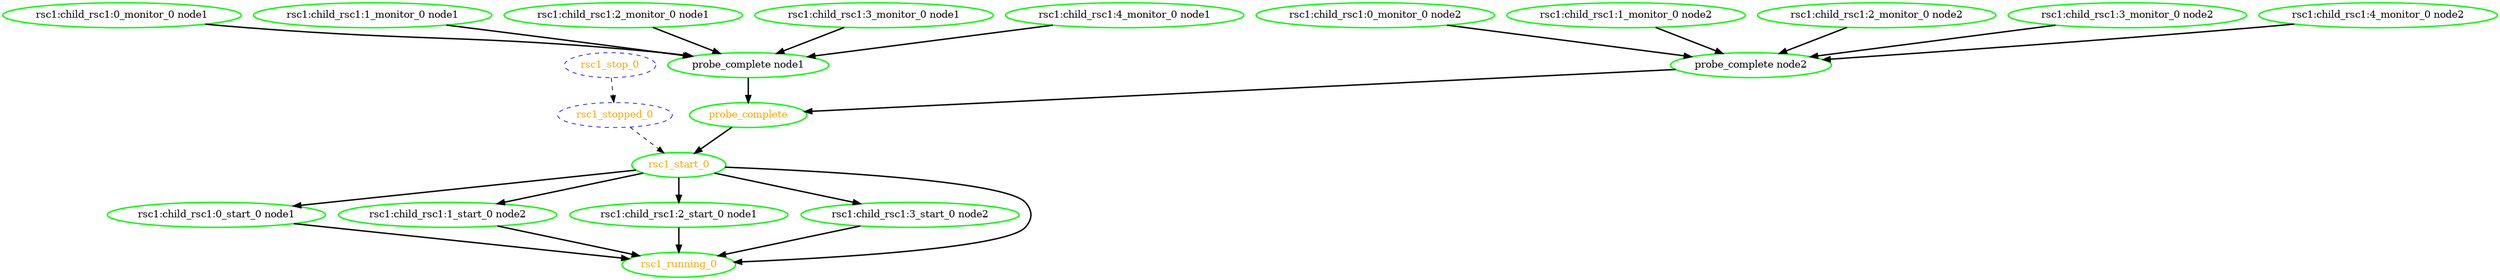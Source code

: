 digraph "g" {
	size = "30,30"
"probe_complete" [ style=bold color="green" fontcolor="orange" ]
"probe_complete node1" [ style=bold color="green" fontcolor="black" ]
"rsc1:child_rsc1:0_monitor_0 node1" [ style=bold color="green" fontcolor="black" ]
"rsc1:child_rsc1:1_monitor_0 node1" [ style=bold color="green" fontcolor="black" ]
"rsc1:child_rsc1:2_monitor_0 node1" [ style=bold color="green" fontcolor="black" ]
"rsc1:child_rsc1:3_monitor_0 node1" [ style=bold color="green" fontcolor="black" ]
"rsc1:child_rsc1:4_monitor_0 node1" [ style=bold color="green" fontcolor="black" ]
"probe_complete node2" [ style=bold color="green" fontcolor="black" ]
"rsc1:child_rsc1:0_monitor_0 node2" [ style=bold color="green" fontcolor="black" ]
"rsc1:child_rsc1:1_monitor_0 node2" [ style=bold color="green" fontcolor="black" ]
"rsc1:child_rsc1:2_monitor_0 node2" [ style=bold color="green" fontcolor="black" ]
"rsc1:child_rsc1:3_monitor_0 node2" [ style=bold color="green" fontcolor="black" ]
"rsc1:child_rsc1:4_monitor_0 node2" [ style=bold color="green" fontcolor="black" ]
"rsc1:child_rsc1:0_start_0 node1" [ style=bold color="green" fontcolor="black" ]
"rsc1:child_rsc1:1_start_0 node2" [ style=bold color="green" fontcolor="black" ]
"rsc1:child_rsc1:2_start_0 node1" [ style=bold color="green" fontcolor="black" ]
"rsc1:child_rsc1:3_start_0 node2" [ style=bold color="green" fontcolor="black" ]
"rsc1_start_0" [ style=bold color="green" fontcolor="orange" ]
"rsc1_running_0" [ style=bold color="green" fontcolor="orange" ]
"rsc1_stop_0" [ style="dashed" color="blue" fontcolor="orange" ]
"rsc1_stopped_0" [ style="dashed" color="blue" fontcolor="orange" ]
"probe_complete node1" -> "probe_complete" [ style = bold]
"probe_complete node2" -> "probe_complete" [ style = bold]
"rsc1:child_rsc1:0_monitor_0 node1" -> "probe_complete node1" [ style = bold]
"rsc1:child_rsc1:1_monitor_0 node1" -> "probe_complete node1" [ style = bold]
"rsc1:child_rsc1:2_monitor_0 node1" -> "probe_complete node1" [ style = bold]
"rsc1:child_rsc1:3_monitor_0 node1" -> "probe_complete node1" [ style = bold]
"rsc1:child_rsc1:4_monitor_0 node1" -> "probe_complete node1" [ style = bold]
"rsc1:child_rsc1:0_monitor_0 node2" -> "probe_complete node2" [ style = bold]
"rsc1:child_rsc1:1_monitor_0 node2" -> "probe_complete node2" [ style = bold]
"rsc1:child_rsc1:2_monitor_0 node2" -> "probe_complete node2" [ style = bold]
"rsc1:child_rsc1:3_monitor_0 node2" -> "probe_complete node2" [ style = bold]
"rsc1:child_rsc1:4_monitor_0 node2" -> "probe_complete node2" [ style = bold]
"rsc1_start_0" -> "rsc1:child_rsc1:0_start_0 node1" [ style = bold]
"rsc1_start_0" -> "rsc1:child_rsc1:1_start_0 node2" [ style = bold]
"rsc1_start_0" -> "rsc1:child_rsc1:2_start_0 node1" [ style = bold]
"rsc1_start_0" -> "rsc1:child_rsc1:3_start_0 node2" [ style = bold]
"probe_complete" -> "rsc1_start_0" [ style = bold]
"rsc1_stopped_0" -> "rsc1_start_0" [ style = dashed]
"rsc1:child_rsc1:0_start_0 node1" -> "rsc1_running_0" [ style = bold]
"rsc1:child_rsc1:1_start_0 node2" -> "rsc1_running_0" [ style = bold]
"rsc1:child_rsc1:2_start_0 node1" -> "rsc1_running_0" [ style = bold]
"rsc1:child_rsc1:3_start_0 node2" -> "rsc1_running_0" [ style = bold]
"rsc1_start_0" -> "rsc1_running_0" [ style = bold]
"rsc1_stop_0" -> "rsc1_stopped_0" [ style = dashed]
}
